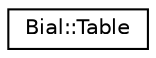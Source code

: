 digraph "Graphical Class Hierarchy"
{
  edge [fontname="Helvetica",fontsize="10",labelfontname="Helvetica",labelfontsize="10"];
  node [fontname="Helvetica",fontsize="10",shape=record];
  rankdir="LR";
  Node1 [label="Bial::Table",height=0.2,width=0.4,color="black", fillcolor="white", style="filled",URL="$class_bial_1_1_table.html"];
}
